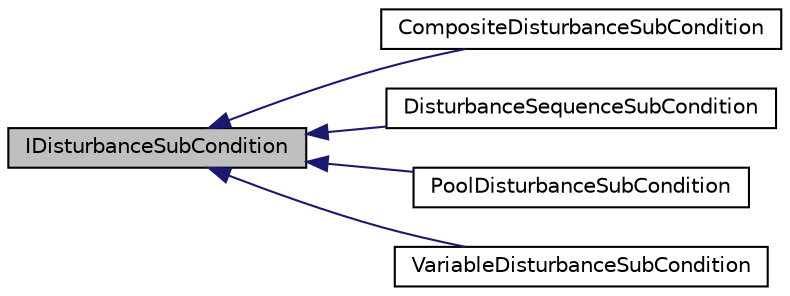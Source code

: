 digraph "IDisturbanceSubCondition"
{
 // LATEX_PDF_SIZE
  edge [fontname="Helvetica",fontsize="10",labelfontname="Helvetica",labelfontsize="10"];
  node [fontname="Helvetica",fontsize="10",shape=record];
  rankdir="LR";
  Node1 [label="IDisturbanceSubCondition",height=0.2,width=0.4,color="black", fillcolor="grey75", style="filled", fontcolor="black",tooltip=" "];
  Node1 -> Node2 [dir="back",color="midnightblue",fontsize="10",style="solid",fontname="Helvetica"];
  Node2 [label="CompositeDisturbanceSubCondition",height=0.2,width=0.4,color="black", fillcolor="white", style="filled",URL="$classmoja_1_1modules_1_1cbm_1_1CompositeDisturbanceSubCondition.html",tooltip=" "];
  Node1 -> Node3 [dir="back",color="midnightblue",fontsize="10",style="solid",fontname="Helvetica"];
  Node3 [label="DisturbanceSequenceSubCondition",height=0.2,width=0.4,color="black", fillcolor="white", style="filled",URL="$classmoja_1_1modules_1_1cbm_1_1DisturbanceSequenceSubCondition.html",tooltip=" "];
  Node1 -> Node4 [dir="back",color="midnightblue",fontsize="10",style="solid",fontname="Helvetica"];
  Node4 [label="PoolDisturbanceSubCondition",height=0.2,width=0.4,color="black", fillcolor="white", style="filled",URL="$classmoja_1_1modules_1_1cbm_1_1PoolDisturbanceSubCondition.html",tooltip=" "];
  Node1 -> Node5 [dir="back",color="midnightblue",fontsize="10",style="solid",fontname="Helvetica"];
  Node5 [label="VariableDisturbanceSubCondition",height=0.2,width=0.4,color="black", fillcolor="white", style="filled",URL="$classmoja_1_1modules_1_1cbm_1_1VariableDisturbanceSubCondition.html",tooltip=" "];
}
